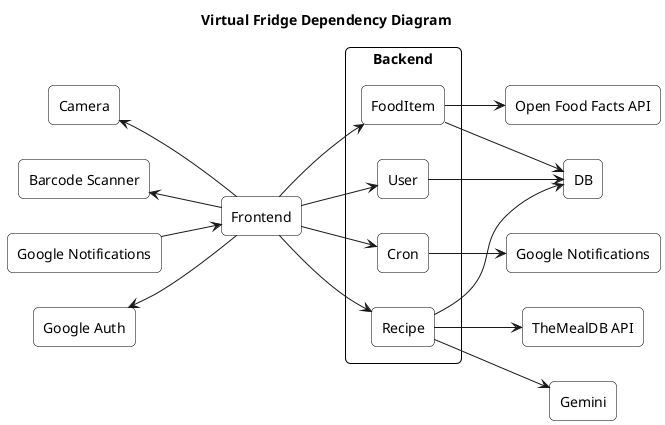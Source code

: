 @startuml
title Virtual Fridge Dependency Diagram
left to right direction

skinparam rectangle {
  BackgroundColor white
  BorderColor black
  RoundCorner 10
}

' --- External modules on the left ---
rectangle "Camera" as Camera
rectangle "Barcode Scanner" as BarcodeScanner
rectangle "Google Notifications" as GoogleNotifications_Front
rectangle "Google Auth" as GoogleAuth

' --- Frontend ---
rectangle "Frontend" as Frontend

' --- Backend with internal components ---
rectangle "Backend" as Backend {
    rectangle "FoodItem" as FoodItem
    rectangle "User" as User
    rectangle "Cron" as Cron
    rectangle "Recipe" as Recipe
}

' --- External APIs and DB on the right ---
rectangle "Open Food Facts API" as OpenFoodFacts
rectangle "DB" as DB
rectangle "Google Notifications" as GoogleNotifications_Back
rectangle "TheMealDB API" as TheMealDB
rectangle "Gemini" as Gemini

' --- Connections (Left side to Frontend) ---
Camera <-- Frontend
BarcodeScanner <-- Frontend
GoogleNotifications_Front --> Frontend
GoogleAuth <-- Frontend

' --- Frontend to Backend ---
Frontend --> FoodItem
Frontend --> User
Frontend --> Recipe
Frontend --> Cron

' --- Backend internal and external connections ---
FoodItem --> OpenFoodFacts
FoodItem --> DB
User --> DB
Recipe --> DB
Recipe --> TheMealDB
Recipe --> Gemini
Cron --> GoogleNotifications_Back

@enduml
